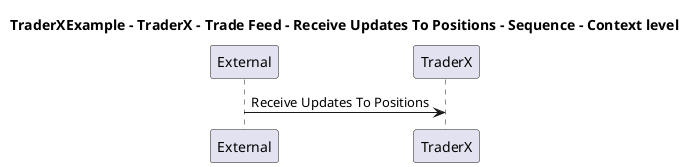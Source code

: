 @startuml

title TraderXExample - TraderX - Trade Feed - Receive Updates To Positions - Sequence - Context level

participant "External" as C4InterFlow.SoftwareSystems.ExternalSystem
participant "TraderX" as TraderXExample.SoftwareSystems.TraderX

C4InterFlow.SoftwareSystems.ExternalSystem -> TraderXExample.SoftwareSystems.TraderX : Receive Updates To Positions


@enduml
